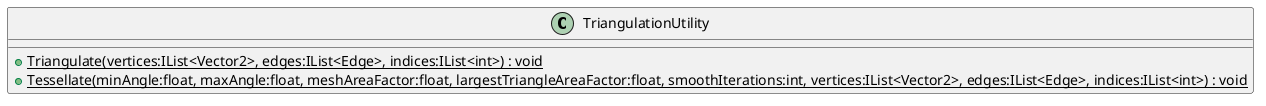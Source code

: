 @startuml
class TriangulationUtility {
    + {static} Triangulate(vertices:IList<Vector2>, edges:IList<Edge>, indices:IList<int>) : void
    + {static} Tessellate(minAngle:float, maxAngle:float, meshAreaFactor:float, largestTriangleAreaFactor:float, smoothIterations:int, vertices:IList<Vector2>, edges:IList<Edge>, indices:IList<int>) : void
}
@enduml
